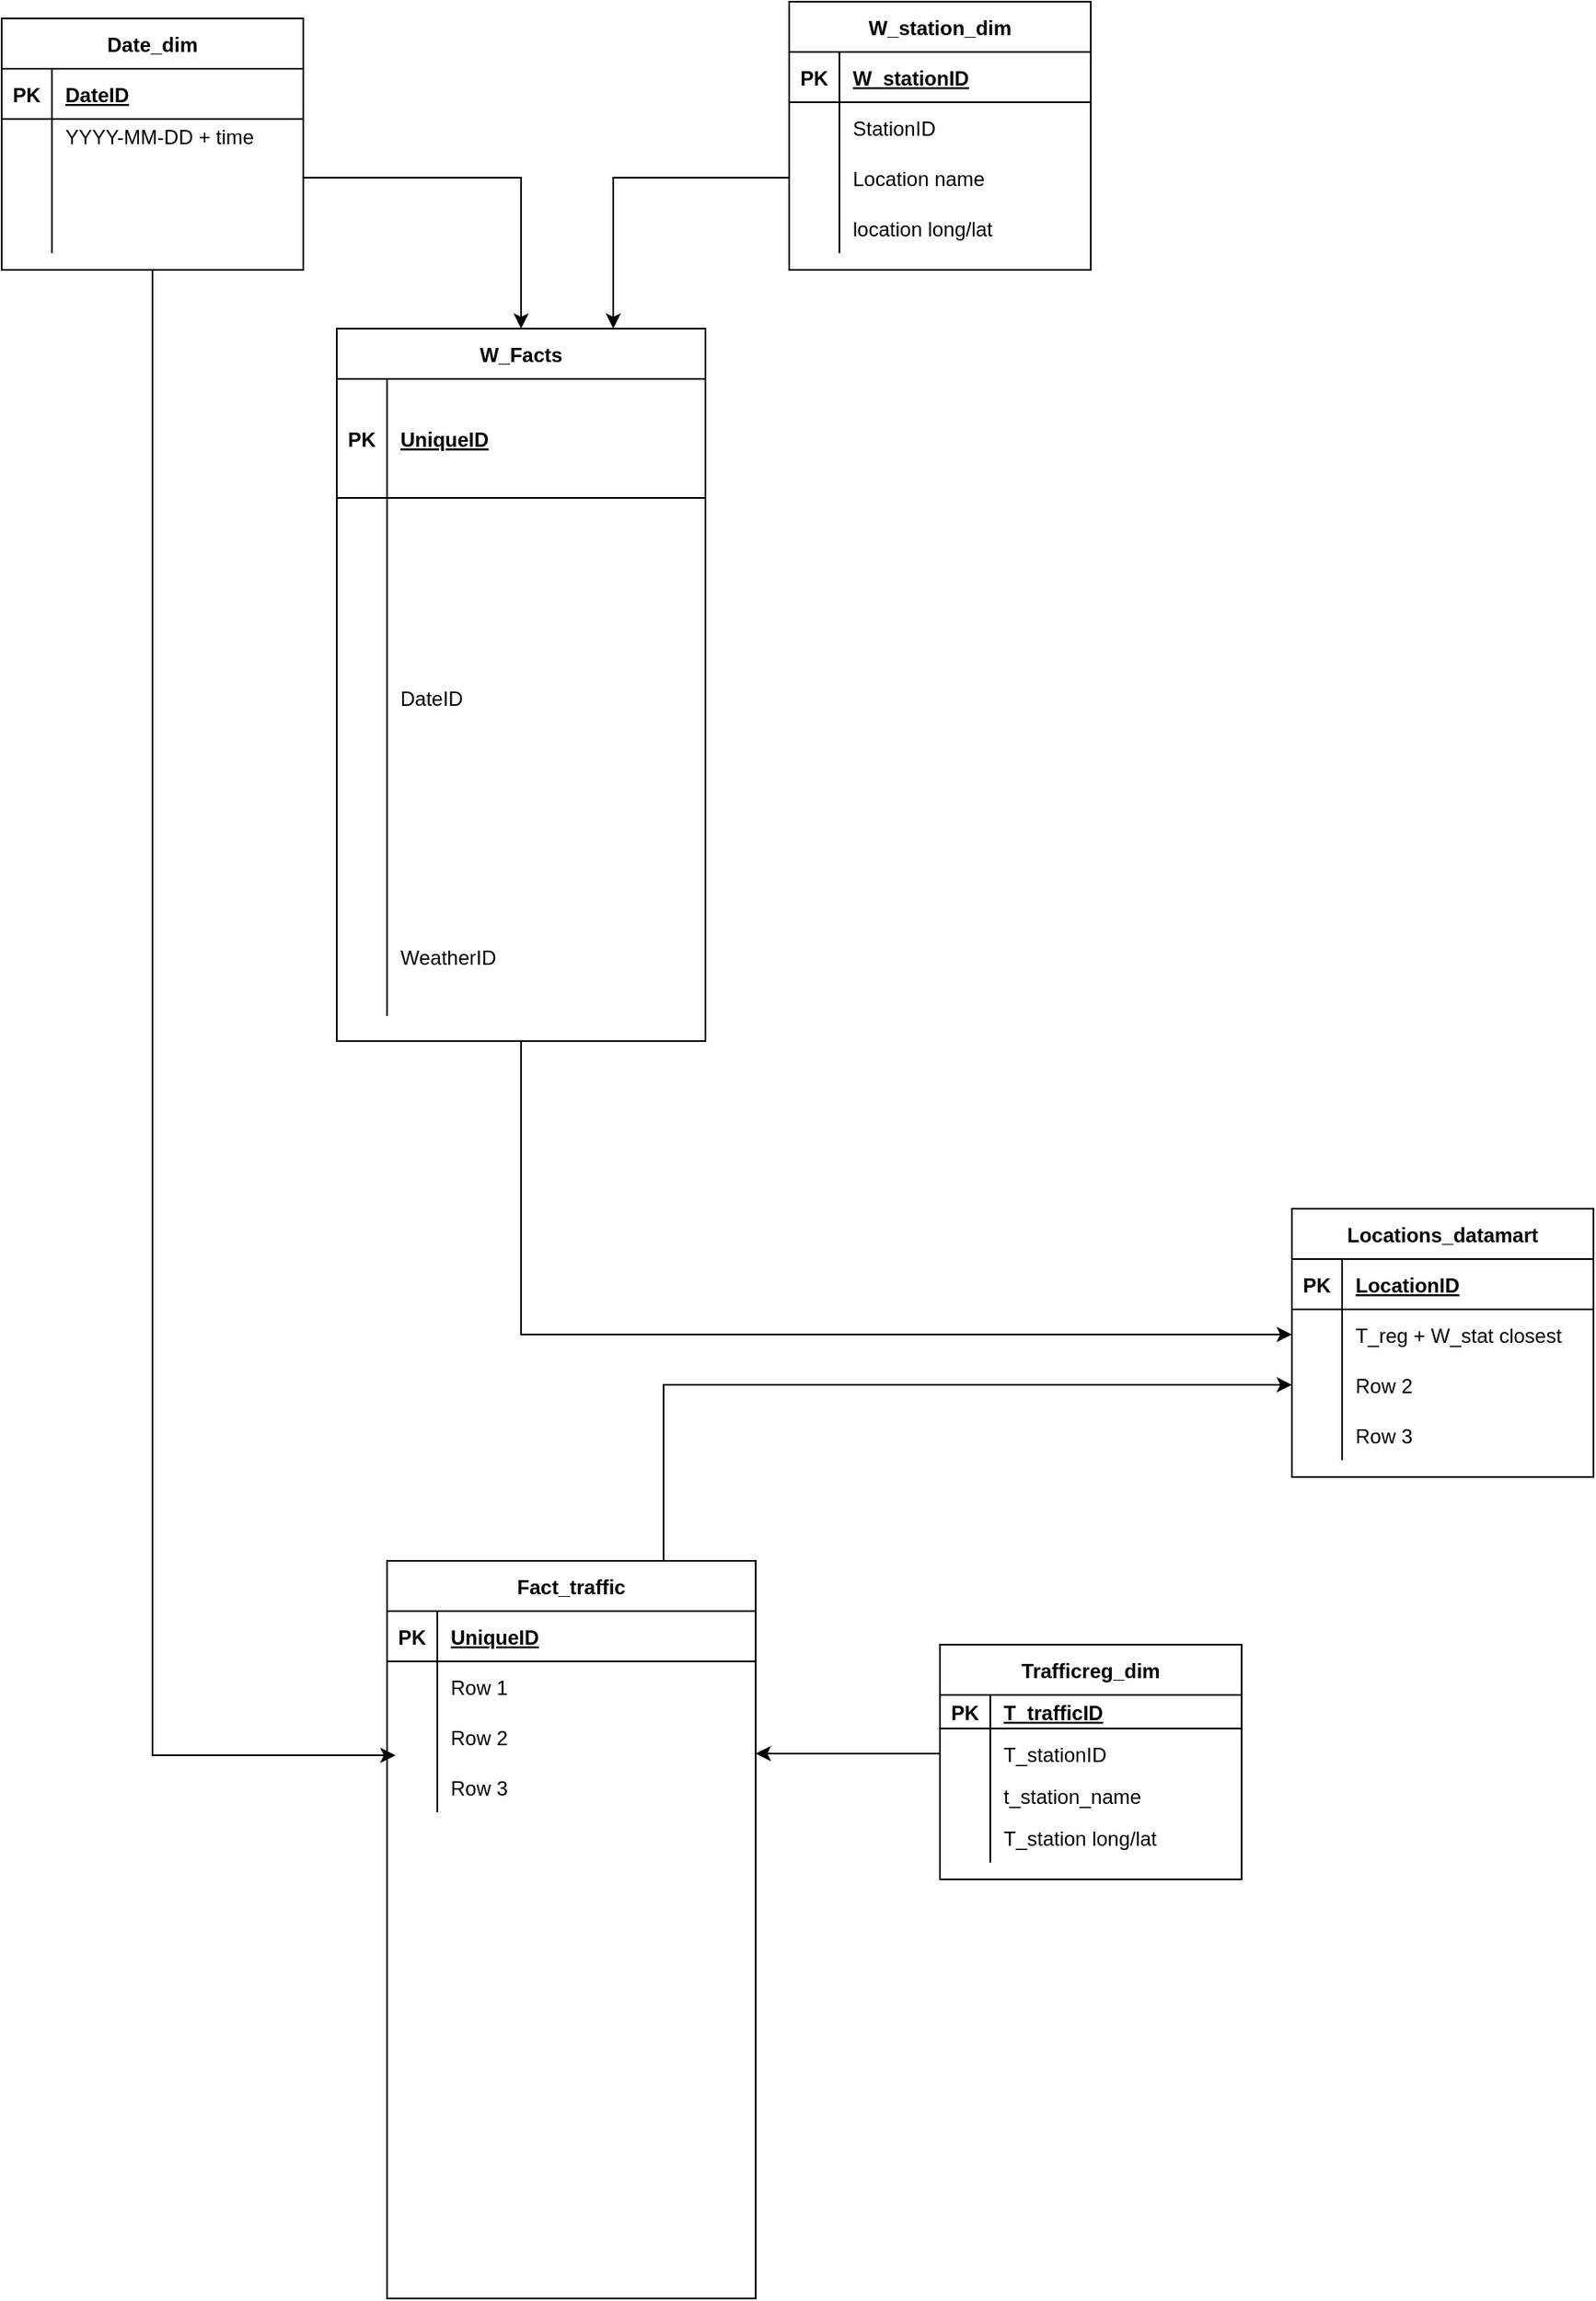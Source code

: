 <mxfile version="14.8.6" type="device"><diagram id="cIX3LOyuTqrP3bN_Y7QK" name="Page-1"><mxGraphModel dx="1202" dy="1690" grid="1" gridSize="10" guides="1" tooltips="1" connect="1" arrows="1" fold="1" page="1" pageScale="1" pageWidth="827" pageHeight="1169" math="0" shadow="0"><root><mxCell id="0"/><mxCell id="1" parent="0"/><mxCell id="p_yojd3gKgK1u9P061Rm-93" style="edgeStyle=orthogonalEdgeStyle;rounded=0;orthogonalLoop=1;jettySize=auto;html=1;exitX=0.5;exitY=1;exitDx=0;exitDy=0;entryX=0;entryY=0.5;entryDx=0;entryDy=0;" edge="1" parent="1" source="p_yojd3gKgK1u9P061Rm-1" target="p_yojd3gKgK1u9P061Rm-60"><mxGeometry relative="1" as="geometry"/></mxCell><object label="W_Facts" Unique="dateID" placeholders="1" id="p_yojd3gKgK1u9P061Rm-1"><mxCell style="shape=table;startSize=30;container=1;collapsible=1;childLayout=tableLayout;fixedRows=1;rowLines=0;fontStyle=1;align=center;resizeLast=1;" vertex="1" parent="1"><mxGeometry x="240" y="255" width="220" height="425" as="geometry"/></mxCell></object><mxCell id="p_yojd3gKgK1u9P061Rm-2" value="" style="shape=partialRectangle;collapsible=0;dropTarget=0;pointerEvents=0;fillColor=none;top=0;left=0;bottom=1;right=0;points=[[0,0.5],[1,0.5]];portConstraint=eastwest;" vertex="1" parent="p_yojd3gKgK1u9P061Rm-1"><mxGeometry y="30" width="220" height="71" as="geometry"/></mxCell><mxCell id="p_yojd3gKgK1u9P061Rm-3" value="PK" style="shape=partialRectangle;connectable=0;fillColor=none;top=0;left=0;bottom=0;right=0;fontStyle=1;overflow=hidden;" vertex="1" parent="p_yojd3gKgK1u9P061Rm-2"><mxGeometry width="30" height="71" as="geometry"/></mxCell><mxCell id="p_yojd3gKgK1u9P061Rm-4" value="UniqueID" style="shape=partialRectangle;connectable=0;fillColor=none;top=0;left=0;bottom=0;right=0;align=left;spacingLeft=6;fontStyle=5;overflow=hidden;" vertex="1" parent="p_yojd3gKgK1u9P061Rm-2"><mxGeometry x="30" width="190" height="71" as="geometry"/></mxCell><mxCell id="p_yojd3gKgK1u9P061Rm-8" value="" style="shape=partialRectangle;collapsible=0;dropTarget=0;pointerEvents=0;fillColor=none;top=0;left=0;bottom=0;right=0;points=[[0,0.5],[1,0.5]];portConstraint=eastwest;" vertex="1" parent="p_yojd3gKgK1u9P061Rm-1"><mxGeometry y="101" width="220" height="238" as="geometry"/></mxCell><mxCell id="p_yojd3gKgK1u9P061Rm-9" value="" style="shape=partialRectangle;connectable=0;fillColor=none;top=0;left=0;bottom=0;right=0;editable=1;overflow=hidden;" vertex="1" parent="p_yojd3gKgK1u9P061Rm-8"><mxGeometry width="30" height="238" as="geometry"/></mxCell><mxCell id="p_yojd3gKgK1u9P061Rm-10" value="DateID" style="shape=partialRectangle;connectable=0;fillColor=none;top=0;left=0;bottom=0;right=0;align=left;spacingLeft=6;overflow=hidden;" vertex="1" parent="p_yojd3gKgK1u9P061Rm-8"><mxGeometry x="30" width="190" height="238" as="geometry"/></mxCell><mxCell id="p_yojd3gKgK1u9P061Rm-11" value="" style="shape=partialRectangle;collapsible=0;dropTarget=0;pointerEvents=0;fillColor=none;top=0;left=0;bottom=0;right=0;points=[[0,0.5],[1,0.5]];portConstraint=eastwest;" vertex="1" parent="p_yojd3gKgK1u9P061Rm-1"><mxGeometry y="339" width="220" height="71" as="geometry"/></mxCell><mxCell id="p_yojd3gKgK1u9P061Rm-12" value="" style="shape=partialRectangle;connectable=0;fillColor=none;top=0;left=0;bottom=0;right=0;editable=1;overflow=hidden;" vertex="1" parent="p_yojd3gKgK1u9P061Rm-11"><mxGeometry width="30" height="71" as="geometry"/></mxCell><mxCell id="p_yojd3gKgK1u9P061Rm-13" value="WeatherID" style="shape=partialRectangle;connectable=0;fillColor=none;top=0;left=0;bottom=0;right=0;align=left;spacingLeft=6;overflow=hidden;" vertex="1" parent="p_yojd3gKgK1u9P061Rm-11"><mxGeometry x="30" width="190" height="71" as="geometry"/></mxCell><mxCell id="p_yojd3gKgK1u9P061Rm-88" style="edgeStyle=orthogonalEdgeStyle;rounded=0;orthogonalLoop=1;jettySize=auto;html=1;exitX=0.5;exitY=1;exitDx=0;exitDy=0;entryX=0.023;entryY=-0.133;entryDx=0;entryDy=0;entryPerimeter=0;" edge="1" parent="1" source="p_yojd3gKgK1u9P061Rm-17" target="p_yojd3gKgK1u9P061Rm-85"><mxGeometry relative="1" as="geometry"/></mxCell><mxCell id="p_yojd3gKgK1u9P061Rm-17" value="Date_dim" style="shape=table;startSize=30;container=1;collapsible=1;childLayout=tableLayout;fixedRows=1;rowLines=0;fontStyle=1;align=center;resizeLast=1;fillColor=none;" vertex="1" parent="1"><mxGeometry x="40" y="70" width="180" height="150" as="geometry"/></mxCell><mxCell id="p_yojd3gKgK1u9P061Rm-18" value="" style="shape=partialRectangle;collapsible=0;dropTarget=0;pointerEvents=0;fillColor=none;top=0;left=0;bottom=1;right=0;points=[[0,0.5],[1,0.5]];portConstraint=eastwest;" vertex="1" parent="p_yojd3gKgK1u9P061Rm-17"><mxGeometry y="30" width="180" height="30" as="geometry"/></mxCell><mxCell id="p_yojd3gKgK1u9P061Rm-19" value="PK" style="shape=partialRectangle;connectable=0;fillColor=none;top=0;left=0;bottom=0;right=0;fontStyle=1;overflow=hidden;" vertex="1" parent="p_yojd3gKgK1u9P061Rm-18"><mxGeometry width="30" height="30" as="geometry"/></mxCell><mxCell id="p_yojd3gKgK1u9P061Rm-20" value="DateID" style="shape=partialRectangle;connectable=0;fillColor=none;top=0;left=0;bottom=0;right=0;align=left;spacingLeft=6;fontStyle=5;overflow=hidden;" vertex="1" parent="p_yojd3gKgK1u9P061Rm-18"><mxGeometry x="30" width="150" height="30" as="geometry"/></mxCell><mxCell id="p_yojd3gKgK1u9P061Rm-21" value="" style="shape=partialRectangle;collapsible=0;dropTarget=0;pointerEvents=0;fillColor=none;top=0;left=0;bottom=0;right=0;points=[[0,0.5],[1,0.5]];portConstraint=eastwest;" vertex="1" parent="p_yojd3gKgK1u9P061Rm-17"><mxGeometry y="60" width="180" height="20" as="geometry"/></mxCell><mxCell id="p_yojd3gKgK1u9P061Rm-22" value="" style="shape=partialRectangle;connectable=0;fillColor=none;top=0;left=0;bottom=0;right=0;editable=1;overflow=hidden;" vertex="1" parent="p_yojd3gKgK1u9P061Rm-21"><mxGeometry width="30" height="20" as="geometry"/></mxCell><mxCell id="p_yojd3gKgK1u9P061Rm-23" value="YYYY-MM-DD + time" style="shape=partialRectangle;connectable=0;fillColor=none;top=0;left=0;bottom=0;right=0;align=left;spacingLeft=6;overflow=hidden;" vertex="1" parent="p_yojd3gKgK1u9P061Rm-21"><mxGeometry x="30" width="150" height="20" as="geometry"/></mxCell><mxCell id="p_yojd3gKgK1u9P061Rm-24" value="" style="shape=partialRectangle;collapsible=0;dropTarget=0;pointerEvents=0;fillColor=none;top=0;left=0;bottom=0;right=0;points=[[0,0.5],[1,0.5]];portConstraint=eastwest;" vertex="1" parent="p_yojd3gKgK1u9P061Rm-17"><mxGeometry y="80" width="180" height="30" as="geometry"/></mxCell><mxCell id="p_yojd3gKgK1u9P061Rm-25" value="" style="shape=partialRectangle;connectable=0;fillColor=none;top=0;left=0;bottom=0;right=0;editable=1;overflow=hidden;" vertex="1" parent="p_yojd3gKgK1u9P061Rm-24"><mxGeometry width="30" height="30" as="geometry"/></mxCell><mxCell id="p_yojd3gKgK1u9P061Rm-26" value="" style="shape=partialRectangle;connectable=0;fillColor=none;top=0;left=0;bottom=0;right=0;align=left;spacingLeft=6;overflow=hidden;" vertex="1" parent="p_yojd3gKgK1u9P061Rm-24"><mxGeometry x="30" width="150" height="30" as="geometry"/></mxCell><mxCell id="p_yojd3gKgK1u9P061Rm-27" value="" style="shape=partialRectangle;collapsible=0;dropTarget=0;pointerEvents=0;fillColor=none;top=0;left=0;bottom=0;right=0;points=[[0,0.5],[1,0.5]];portConstraint=eastwest;" vertex="1" parent="p_yojd3gKgK1u9P061Rm-17"><mxGeometry y="110" width="180" height="30" as="geometry"/></mxCell><mxCell id="p_yojd3gKgK1u9P061Rm-28" value="" style="shape=partialRectangle;connectable=0;fillColor=none;top=0;left=0;bottom=0;right=0;editable=1;overflow=hidden;" vertex="1" parent="p_yojd3gKgK1u9P061Rm-27"><mxGeometry width="30" height="30" as="geometry"/></mxCell><mxCell id="p_yojd3gKgK1u9P061Rm-29" value="" style="shape=partialRectangle;connectable=0;fillColor=none;top=0;left=0;bottom=0;right=0;align=left;spacingLeft=6;overflow=hidden;" vertex="1" parent="p_yojd3gKgK1u9P061Rm-27"><mxGeometry x="30" width="150" height="30" as="geometry"/></mxCell><mxCell id="p_yojd3gKgK1u9P061Rm-30" value="W_station_dim" style="shape=table;startSize=30;container=1;collapsible=1;childLayout=tableLayout;fixedRows=1;rowLines=0;fontStyle=1;align=center;resizeLast=1;fillColor=none;" vertex="1" parent="1"><mxGeometry x="510" y="60" width="180" height="160" as="geometry"/></mxCell><mxCell id="p_yojd3gKgK1u9P061Rm-31" value="" style="shape=partialRectangle;collapsible=0;dropTarget=0;pointerEvents=0;fillColor=none;top=0;left=0;bottom=1;right=0;points=[[0,0.5],[1,0.5]];portConstraint=eastwest;" vertex="1" parent="p_yojd3gKgK1u9P061Rm-30"><mxGeometry y="30" width="180" height="30" as="geometry"/></mxCell><mxCell id="p_yojd3gKgK1u9P061Rm-32" value="PK" style="shape=partialRectangle;connectable=0;fillColor=none;top=0;left=0;bottom=0;right=0;fontStyle=1;overflow=hidden;" vertex="1" parent="p_yojd3gKgK1u9P061Rm-31"><mxGeometry width="30" height="30" as="geometry"/></mxCell><mxCell id="p_yojd3gKgK1u9P061Rm-33" value="W_stationID" style="shape=partialRectangle;connectable=0;fillColor=none;top=0;left=0;bottom=0;right=0;align=left;spacingLeft=6;fontStyle=5;overflow=hidden;" vertex="1" parent="p_yojd3gKgK1u9P061Rm-31"><mxGeometry x="30" width="150" height="30" as="geometry"/></mxCell><mxCell id="p_yojd3gKgK1u9P061Rm-34" value="" style="shape=partialRectangle;collapsible=0;dropTarget=0;pointerEvents=0;fillColor=none;top=0;left=0;bottom=0;right=0;points=[[0,0.5],[1,0.5]];portConstraint=eastwest;" vertex="1" parent="p_yojd3gKgK1u9P061Rm-30"><mxGeometry y="60" width="180" height="30" as="geometry"/></mxCell><mxCell id="p_yojd3gKgK1u9P061Rm-35" value="" style="shape=partialRectangle;connectable=0;fillColor=none;top=0;left=0;bottom=0;right=0;editable=1;overflow=hidden;" vertex="1" parent="p_yojd3gKgK1u9P061Rm-34"><mxGeometry width="30" height="30" as="geometry"/></mxCell><mxCell id="p_yojd3gKgK1u9P061Rm-36" value="StationID" style="shape=partialRectangle;connectable=0;fillColor=none;top=0;left=0;bottom=0;right=0;align=left;spacingLeft=6;overflow=hidden;" vertex="1" parent="p_yojd3gKgK1u9P061Rm-34"><mxGeometry x="30" width="150" height="30" as="geometry"/></mxCell><mxCell id="p_yojd3gKgK1u9P061Rm-37" value="" style="shape=partialRectangle;collapsible=0;dropTarget=0;pointerEvents=0;fillColor=none;top=0;left=0;bottom=0;right=0;points=[[0,0.5],[1,0.5]];portConstraint=eastwest;" vertex="1" parent="p_yojd3gKgK1u9P061Rm-30"><mxGeometry y="90" width="180" height="30" as="geometry"/></mxCell><mxCell id="p_yojd3gKgK1u9P061Rm-38" value="" style="shape=partialRectangle;connectable=0;fillColor=none;top=0;left=0;bottom=0;right=0;editable=1;overflow=hidden;" vertex="1" parent="p_yojd3gKgK1u9P061Rm-37"><mxGeometry width="30" height="30" as="geometry"/></mxCell><mxCell id="p_yojd3gKgK1u9P061Rm-39" value="Location name" style="shape=partialRectangle;connectable=0;fillColor=none;top=0;left=0;bottom=0;right=0;align=left;spacingLeft=6;overflow=hidden;" vertex="1" parent="p_yojd3gKgK1u9P061Rm-37"><mxGeometry x="30" width="150" height="30" as="geometry"/></mxCell><mxCell id="p_yojd3gKgK1u9P061Rm-40" value="" style="shape=partialRectangle;collapsible=0;dropTarget=0;pointerEvents=0;fillColor=none;top=0;left=0;bottom=0;right=0;points=[[0,0.5],[1,0.5]];portConstraint=eastwest;" vertex="1" parent="p_yojd3gKgK1u9P061Rm-30"><mxGeometry y="120" width="180" height="30" as="geometry"/></mxCell><mxCell id="p_yojd3gKgK1u9P061Rm-41" value="" style="shape=partialRectangle;connectable=0;fillColor=none;top=0;left=0;bottom=0;right=0;editable=1;overflow=hidden;" vertex="1" parent="p_yojd3gKgK1u9P061Rm-40"><mxGeometry width="30" height="30" as="geometry"/></mxCell><mxCell id="p_yojd3gKgK1u9P061Rm-42" value="location long/lat" style="shape=partialRectangle;connectable=0;fillColor=none;top=0;left=0;bottom=0;right=0;align=left;spacingLeft=6;overflow=hidden;" vertex="1" parent="p_yojd3gKgK1u9P061Rm-40"><mxGeometry x="30" width="150" height="30" as="geometry"/></mxCell><mxCell id="p_yojd3gKgK1u9P061Rm-43" value="Trafficreg_dim" style="shape=table;startSize=30;container=1;collapsible=1;childLayout=tableLayout;fixedRows=1;rowLines=0;fontStyle=1;align=center;resizeLast=1;fillColor=none;" vertex="1" parent="1"><mxGeometry x="600" y="1040" width="180" height="140" as="geometry"/></mxCell><mxCell id="p_yojd3gKgK1u9P061Rm-44" value="" style="shape=partialRectangle;collapsible=0;dropTarget=0;pointerEvents=0;fillColor=none;top=0;left=0;bottom=1;right=0;points=[[0,0.5],[1,0.5]];portConstraint=eastwest;" vertex="1" parent="p_yojd3gKgK1u9P061Rm-43"><mxGeometry y="30" width="180" height="20" as="geometry"/></mxCell><mxCell id="p_yojd3gKgK1u9P061Rm-45" value="PK" style="shape=partialRectangle;connectable=0;fillColor=none;top=0;left=0;bottom=0;right=0;fontStyle=1;overflow=hidden;" vertex="1" parent="p_yojd3gKgK1u9P061Rm-44"><mxGeometry width="30" height="20" as="geometry"/></mxCell><mxCell id="p_yojd3gKgK1u9P061Rm-46" value="T_trafficID" style="shape=partialRectangle;connectable=0;fillColor=none;top=0;left=0;bottom=0;right=0;align=left;spacingLeft=6;fontStyle=5;overflow=hidden;" vertex="1" parent="p_yojd3gKgK1u9P061Rm-44"><mxGeometry x="30" width="150" height="20" as="geometry"/></mxCell><mxCell id="p_yojd3gKgK1u9P061Rm-47" value="" style="shape=partialRectangle;collapsible=0;dropTarget=0;pointerEvents=0;fillColor=none;top=0;left=0;bottom=0;right=0;points=[[0,0.5],[1,0.5]];portConstraint=eastwest;" vertex="1" parent="p_yojd3gKgK1u9P061Rm-43"><mxGeometry y="50" width="180" height="30" as="geometry"/></mxCell><mxCell id="p_yojd3gKgK1u9P061Rm-48" value="" style="shape=partialRectangle;connectable=0;fillColor=none;top=0;left=0;bottom=0;right=0;editable=1;overflow=hidden;" vertex="1" parent="p_yojd3gKgK1u9P061Rm-47"><mxGeometry width="30" height="30" as="geometry"/></mxCell><mxCell id="p_yojd3gKgK1u9P061Rm-49" value="T_stationID" style="shape=partialRectangle;connectable=0;fillColor=none;top=0;left=0;bottom=0;right=0;align=left;spacingLeft=6;overflow=hidden;" vertex="1" parent="p_yojd3gKgK1u9P061Rm-47"><mxGeometry x="30" width="150" height="30" as="geometry"/></mxCell><mxCell id="p_yojd3gKgK1u9P061Rm-50" value="" style="shape=partialRectangle;collapsible=0;dropTarget=0;pointerEvents=0;fillColor=none;top=0;left=0;bottom=0;right=0;points=[[0,0.5],[1,0.5]];portConstraint=eastwest;" vertex="1" parent="p_yojd3gKgK1u9P061Rm-43"><mxGeometry y="80" width="180" height="20" as="geometry"/></mxCell><mxCell id="p_yojd3gKgK1u9P061Rm-51" value="" style="shape=partialRectangle;connectable=0;fillColor=none;top=0;left=0;bottom=0;right=0;editable=1;overflow=hidden;" vertex="1" parent="p_yojd3gKgK1u9P061Rm-50"><mxGeometry width="30" height="20" as="geometry"/></mxCell><mxCell id="p_yojd3gKgK1u9P061Rm-52" value="t_station_name" style="shape=partialRectangle;connectable=0;fillColor=none;top=0;left=0;bottom=0;right=0;align=left;spacingLeft=6;overflow=hidden;" vertex="1" parent="p_yojd3gKgK1u9P061Rm-50"><mxGeometry x="30" width="150" height="20" as="geometry"/></mxCell><mxCell id="p_yojd3gKgK1u9P061Rm-53" value="" style="shape=partialRectangle;collapsible=0;dropTarget=0;pointerEvents=0;fillColor=none;top=0;left=0;bottom=0;right=0;points=[[0,0.5],[1,0.5]];portConstraint=eastwest;" vertex="1" parent="p_yojd3gKgK1u9P061Rm-43"><mxGeometry y="100" width="180" height="30" as="geometry"/></mxCell><mxCell id="p_yojd3gKgK1u9P061Rm-54" value="" style="shape=partialRectangle;connectable=0;fillColor=none;top=0;left=0;bottom=0;right=0;editable=1;overflow=hidden;" vertex="1" parent="p_yojd3gKgK1u9P061Rm-53"><mxGeometry width="30" height="30" as="geometry"/></mxCell><mxCell id="p_yojd3gKgK1u9P061Rm-55" value="T_station long/lat" style="shape=partialRectangle;connectable=0;fillColor=none;top=0;left=0;bottom=0;right=0;align=left;spacingLeft=6;overflow=hidden;" vertex="1" parent="p_yojd3gKgK1u9P061Rm-53"><mxGeometry x="30" width="150" height="30" as="geometry"/></mxCell><mxCell id="p_yojd3gKgK1u9P061Rm-56" value="Locations_datamart" style="shape=table;startSize=30;container=1;collapsible=1;childLayout=tableLayout;fixedRows=1;rowLines=0;fontStyle=1;align=center;resizeLast=1;fillColor=none;" vertex="1" parent="1"><mxGeometry x="810" y="780" width="180" height="160" as="geometry"/></mxCell><mxCell id="p_yojd3gKgK1u9P061Rm-57" value="" style="shape=partialRectangle;collapsible=0;dropTarget=0;pointerEvents=0;fillColor=none;top=0;left=0;bottom=1;right=0;points=[[0,0.5],[1,0.5]];portConstraint=eastwest;" vertex="1" parent="p_yojd3gKgK1u9P061Rm-56"><mxGeometry y="30" width="180" height="30" as="geometry"/></mxCell><mxCell id="p_yojd3gKgK1u9P061Rm-58" value="PK" style="shape=partialRectangle;connectable=0;fillColor=none;top=0;left=0;bottom=0;right=0;fontStyle=1;overflow=hidden;" vertex="1" parent="p_yojd3gKgK1u9P061Rm-57"><mxGeometry width="30" height="30" as="geometry"/></mxCell><mxCell id="p_yojd3gKgK1u9P061Rm-59" value="LocationID" style="shape=partialRectangle;connectable=0;fillColor=none;top=0;left=0;bottom=0;right=0;align=left;spacingLeft=6;fontStyle=5;overflow=hidden;" vertex="1" parent="p_yojd3gKgK1u9P061Rm-57"><mxGeometry x="30" width="150" height="30" as="geometry"/></mxCell><mxCell id="p_yojd3gKgK1u9P061Rm-60" value="" style="shape=partialRectangle;collapsible=0;dropTarget=0;pointerEvents=0;fillColor=none;top=0;left=0;bottom=0;right=0;points=[[0,0.5],[1,0.5]];portConstraint=eastwest;" vertex="1" parent="p_yojd3gKgK1u9P061Rm-56"><mxGeometry y="60" width="180" height="30" as="geometry"/></mxCell><mxCell id="p_yojd3gKgK1u9P061Rm-61" value="" style="shape=partialRectangle;connectable=0;fillColor=none;top=0;left=0;bottom=0;right=0;editable=1;overflow=hidden;" vertex="1" parent="p_yojd3gKgK1u9P061Rm-60"><mxGeometry width="30" height="30" as="geometry"/></mxCell><mxCell id="p_yojd3gKgK1u9P061Rm-62" value="T_reg + W_stat closest" style="shape=partialRectangle;connectable=0;fillColor=none;top=0;left=0;bottom=0;right=0;align=left;spacingLeft=6;overflow=hidden;" vertex="1" parent="p_yojd3gKgK1u9P061Rm-60"><mxGeometry x="30" width="150" height="30" as="geometry"/></mxCell><mxCell id="p_yojd3gKgK1u9P061Rm-63" value="" style="shape=partialRectangle;collapsible=0;dropTarget=0;pointerEvents=0;fillColor=none;top=0;left=0;bottom=0;right=0;points=[[0,0.5],[1,0.5]];portConstraint=eastwest;" vertex="1" parent="p_yojd3gKgK1u9P061Rm-56"><mxGeometry y="90" width="180" height="30" as="geometry"/></mxCell><mxCell id="p_yojd3gKgK1u9P061Rm-64" value="" style="shape=partialRectangle;connectable=0;fillColor=none;top=0;left=0;bottom=0;right=0;editable=1;overflow=hidden;" vertex="1" parent="p_yojd3gKgK1u9P061Rm-63"><mxGeometry width="30" height="30" as="geometry"/></mxCell><mxCell id="p_yojd3gKgK1u9P061Rm-65" value="Row 2" style="shape=partialRectangle;connectable=0;fillColor=none;top=0;left=0;bottom=0;right=0;align=left;spacingLeft=6;overflow=hidden;" vertex="1" parent="p_yojd3gKgK1u9P061Rm-63"><mxGeometry x="30" width="150" height="30" as="geometry"/></mxCell><mxCell id="p_yojd3gKgK1u9P061Rm-66" value="" style="shape=partialRectangle;collapsible=0;dropTarget=0;pointerEvents=0;fillColor=none;top=0;left=0;bottom=0;right=0;points=[[0,0.5],[1,0.5]];portConstraint=eastwest;" vertex="1" parent="p_yojd3gKgK1u9P061Rm-56"><mxGeometry y="120" width="180" height="30" as="geometry"/></mxCell><mxCell id="p_yojd3gKgK1u9P061Rm-67" value="" style="shape=partialRectangle;connectable=0;fillColor=none;top=0;left=0;bottom=0;right=0;editable=1;overflow=hidden;" vertex="1" parent="p_yojd3gKgK1u9P061Rm-66"><mxGeometry width="30" height="30" as="geometry"/></mxCell><mxCell id="p_yojd3gKgK1u9P061Rm-68" value="Row 3" style="shape=partialRectangle;connectable=0;fillColor=none;top=0;left=0;bottom=0;right=0;align=left;spacingLeft=6;overflow=hidden;" vertex="1" parent="p_yojd3gKgK1u9P061Rm-66"><mxGeometry x="30" width="150" height="30" as="geometry"/></mxCell><mxCell id="p_yojd3gKgK1u9P061Rm-72" style="edgeStyle=orthogonalEdgeStyle;rounded=0;orthogonalLoop=1;jettySize=auto;html=1;exitX=1;exitY=0.5;exitDx=0;exitDy=0;" edge="1" parent="1" source="p_yojd3gKgK1u9P061Rm-24" target="p_yojd3gKgK1u9P061Rm-1"><mxGeometry relative="1" as="geometry"/></mxCell><mxCell id="p_yojd3gKgK1u9P061Rm-92" style="edgeStyle=orthogonalEdgeStyle;rounded=0;orthogonalLoop=1;jettySize=auto;html=1;exitX=0.75;exitY=0;exitDx=0;exitDy=0;entryX=0;entryY=0.5;entryDx=0;entryDy=0;" edge="1" parent="1" source="p_yojd3gKgK1u9P061Rm-75" target="p_yojd3gKgK1u9P061Rm-63"><mxGeometry relative="1" as="geometry"/></mxCell><mxCell id="p_yojd3gKgK1u9P061Rm-75" value="Fact_traffic" style="shape=table;startSize=30;container=1;collapsible=1;childLayout=tableLayout;fixedRows=1;rowLines=0;fontStyle=1;align=center;resizeLast=1;fillColor=none;" vertex="1" parent="1"><mxGeometry x="270" y="990" width="220" height="440" as="geometry"/></mxCell><mxCell id="p_yojd3gKgK1u9P061Rm-76" value="" style="shape=partialRectangle;collapsible=0;dropTarget=0;pointerEvents=0;fillColor=none;top=0;left=0;bottom=1;right=0;points=[[0,0.5],[1,0.5]];portConstraint=eastwest;" vertex="1" parent="p_yojd3gKgK1u9P061Rm-75"><mxGeometry y="30" width="220" height="30" as="geometry"/></mxCell><mxCell id="p_yojd3gKgK1u9P061Rm-77" value="PK" style="shape=partialRectangle;connectable=0;fillColor=none;top=0;left=0;bottom=0;right=0;fontStyle=1;overflow=hidden;" vertex="1" parent="p_yojd3gKgK1u9P061Rm-76"><mxGeometry width="30" height="30" as="geometry"/></mxCell><mxCell id="p_yojd3gKgK1u9P061Rm-78" value="UniqueID" style="shape=partialRectangle;connectable=0;fillColor=none;top=0;left=0;bottom=0;right=0;align=left;spacingLeft=6;fontStyle=5;overflow=hidden;" vertex="1" parent="p_yojd3gKgK1u9P061Rm-76"><mxGeometry x="30" width="190" height="30" as="geometry"/></mxCell><mxCell id="p_yojd3gKgK1u9P061Rm-79" value="" style="shape=partialRectangle;collapsible=0;dropTarget=0;pointerEvents=0;fillColor=none;top=0;left=0;bottom=0;right=0;points=[[0,0.5],[1,0.5]];portConstraint=eastwest;" vertex="1" parent="p_yojd3gKgK1u9P061Rm-75"><mxGeometry y="60" width="220" height="30" as="geometry"/></mxCell><mxCell id="p_yojd3gKgK1u9P061Rm-80" value="" style="shape=partialRectangle;connectable=0;fillColor=none;top=0;left=0;bottom=0;right=0;editable=1;overflow=hidden;" vertex="1" parent="p_yojd3gKgK1u9P061Rm-79"><mxGeometry width="30" height="30" as="geometry"/></mxCell><mxCell id="p_yojd3gKgK1u9P061Rm-81" value="Row 1" style="shape=partialRectangle;connectable=0;fillColor=none;top=0;left=0;bottom=0;right=0;align=left;spacingLeft=6;overflow=hidden;" vertex="1" parent="p_yojd3gKgK1u9P061Rm-79"><mxGeometry x="30" width="190" height="30" as="geometry"/></mxCell><mxCell id="p_yojd3gKgK1u9P061Rm-82" value="" style="shape=partialRectangle;collapsible=0;dropTarget=0;pointerEvents=0;fillColor=none;top=0;left=0;bottom=0;right=0;points=[[0,0.5],[1,0.5]];portConstraint=eastwest;" vertex="1" parent="p_yojd3gKgK1u9P061Rm-75"><mxGeometry y="90" width="220" height="30" as="geometry"/></mxCell><mxCell id="p_yojd3gKgK1u9P061Rm-83" value="" style="shape=partialRectangle;connectable=0;fillColor=none;top=0;left=0;bottom=0;right=0;editable=1;overflow=hidden;" vertex="1" parent="p_yojd3gKgK1u9P061Rm-82"><mxGeometry width="30" height="30" as="geometry"/></mxCell><mxCell id="p_yojd3gKgK1u9P061Rm-84" value="Row 2" style="shape=partialRectangle;connectable=0;fillColor=none;top=0;left=0;bottom=0;right=0;align=left;spacingLeft=6;overflow=hidden;" vertex="1" parent="p_yojd3gKgK1u9P061Rm-82"><mxGeometry x="30" width="190" height="30" as="geometry"/></mxCell><mxCell id="p_yojd3gKgK1u9P061Rm-85" value="" style="shape=partialRectangle;collapsible=0;dropTarget=0;pointerEvents=0;fillColor=none;top=0;left=0;bottom=0;right=0;points=[[0,0.5],[1,0.5]];portConstraint=eastwest;" vertex="1" parent="p_yojd3gKgK1u9P061Rm-75"><mxGeometry y="120" width="220" height="30" as="geometry"/></mxCell><mxCell id="p_yojd3gKgK1u9P061Rm-86" value="" style="shape=partialRectangle;connectable=0;fillColor=none;top=0;left=0;bottom=0;right=0;editable=1;overflow=hidden;" vertex="1" parent="p_yojd3gKgK1u9P061Rm-85"><mxGeometry width="30" height="30" as="geometry"/></mxCell><mxCell id="p_yojd3gKgK1u9P061Rm-87" value="Row 3" style="shape=partialRectangle;connectable=0;fillColor=none;top=0;left=0;bottom=0;right=0;align=left;spacingLeft=6;overflow=hidden;" vertex="1" parent="p_yojd3gKgK1u9P061Rm-85"><mxGeometry x="30" width="190" height="30" as="geometry"/></mxCell><mxCell id="p_yojd3gKgK1u9P061Rm-91" style="edgeStyle=orthogonalEdgeStyle;rounded=0;orthogonalLoop=1;jettySize=auto;html=1;exitX=0;exitY=0.5;exitDx=0;exitDy=0;entryX=1;entryY=0.833;entryDx=0;entryDy=0;entryPerimeter=0;" edge="1" parent="1" source="p_yojd3gKgK1u9P061Rm-47" target="p_yojd3gKgK1u9P061Rm-82"><mxGeometry relative="1" as="geometry"/></mxCell><mxCell id="p_yojd3gKgK1u9P061Rm-94" style="edgeStyle=orthogonalEdgeStyle;rounded=0;orthogonalLoop=1;jettySize=auto;html=1;exitX=0;exitY=0.5;exitDx=0;exitDy=0;entryX=0.75;entryY=0;entryDx=0;entryDy=0;" edge="1" parent="1" source="p_yojd3gKgK1u9P061Rm-37" target="p_yojd3gKgK1u9P061Rm-1"><mxGeometry relative="1" as="geometry"/></mxCell></root></mxGraphModel></diagram></mxfile>